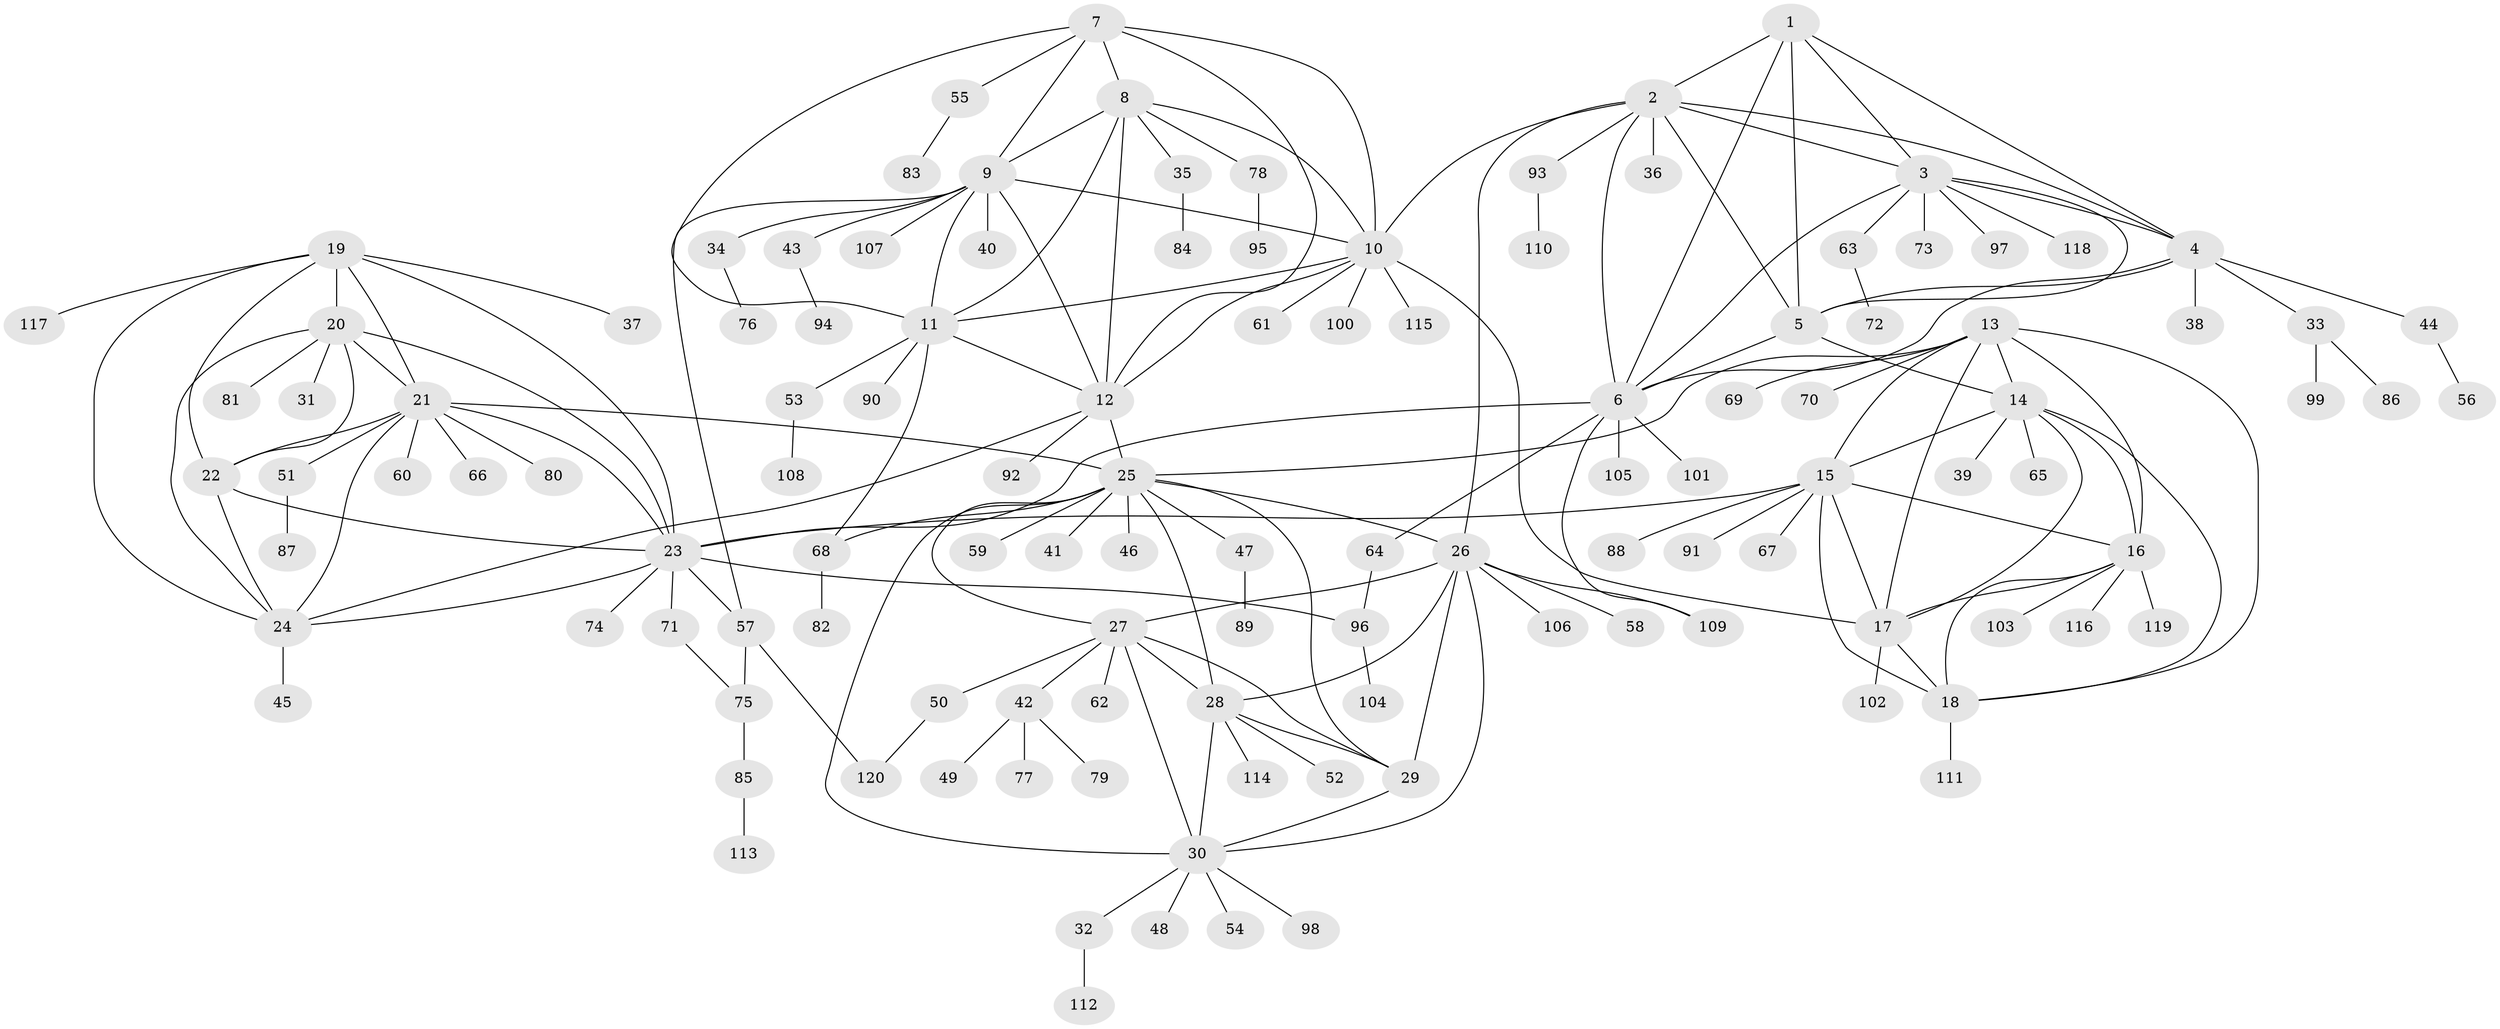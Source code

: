 // coarse degree distribution, {5: 0.033707865168539325, 16: 0.011235955056179775, 9: 0.056179775280898875, 8: 0.011235955056179775, 6: 0.07865168539325842, 10: 0.02247191011235955, 7: 0.0449438202247191, 4: 0.02247191011235955, 14: 0.011235955056179775, 1: 0.6179775280898876, 2: 0.056179775280898875, 3: 0.033707865168539325}
// Generated by graph-tools (version 1.1) at 2025/24/03/03/25 07:24:09]
// undirected, 120 vertices, 181 edges
graph export_dot {
graph [start="1"]
  node [color=gray90,style=filled];
  1;
  2;
  3;
  4;
  5;
  6;
  7;
  8;
  9;
  10;
  11;
  12;
  13;
  14;
  15;
  16;
  17;
  18;
  19;
  20;
  21;
  22;
  23;
  24;
  25;
  26;
  27;
  28;
  29;
  30;
  31;
  32;
  33;
  34;
  35;
  36;
  37;
  38;
  39;
  40;
  41;
  42;
  43;
  44;
  45;
  46;
  47;
  48;
  49;
  50;
  51;
  52;
  53;
  54;
  55;
  56;
  57;
  58;
  59;
  60;
  61;
  62;
  63;
  64;
  65;
  66;
  67;
  68;
  69;
  70;
  71;
  72;
  73;
  74;
  75;
  76;
  77;
  78;
  79;
  80;
  81;
  82;
  83;
  84;
  85;
  86;
  87;
  88;
  89;
  90;
  91;
  92;
  93;
  94;
  95;
  96;
  97;
  98;
  99;
  100;
  101;
  102;
  103;
  104;
  105;
  106;
  107;
  108;
  109;
  110;
  111;
  112;
  113;
  114;
  115;
  116;
  117;
  118;
  119;
  120;
  1 -- 2;
  1 -- 3;
  1 -- 4;
  1 -- 5;
  1 -- 6;
  2 -- 3;
  2 -- 4;
  2 -- 5;
  2 -- 6;
  2 -- 10;
  2 -- 26;
  2 -- 36;
  2 -- 93;
  3 -- 4;
  3 -- 5;
  3 -- 6;
  3 -- 63;
  3 -- 73;
  3 -- 97;
  3 -- 118;
  4 -- 5;
  4 -- 6;
  4 -- 33;
  4 -- 38;
  4 -- 44;
  5 -- 6;
  5 -- 14;
  6 -- 23;
  6 -- 64;
  6 -- 101;
  6 -- 105;
  6 -- 109;
  7 -- 8;
  7 -- 9;
  7 -- 10;
  7 -- 11;
  7 -- 12;
  7 -- 55;
  8 -- 9;
  8 -- 10;
  8 -- 11;
  8 -- 12;
  8 -- 35;
  8 -- 78;
  9 -- 10;
  9 -- 11;
  9 -- 12;
  9 -- 34;
  9 -- 40;
  9 -- 43;
  9 -- 57;
  9 -- 107;
  10 -- 11;
  10 -- 12;
  10 -- 17;
  10 -- 61;
  10 -- 100;
  10 -- 115;
  11 -- 12;
  11 -- 53;
  11 -- 68;
  11 -- 90;
  12 -- 24;
  12 -- 25;
  12 -- 92;
  13 -- 14;
  13 -- 15;
  13 -- 16;
  13 -- 17;
  13 -- 18;
  13 -- 25;
  13 -- 69;
  13 -- 70;
  14 -- 15;
  14 -- 16;
  14 -- 17;
  14 -- 18;
  14 -- 39;
  14 -- 65;
  15 -- 16;
  15 -- 17;
  15 -- 18;
  15 -- 23;
  15 -- 67;
  15 -- 88;
  15 -- 91;
  16 -- 17;
  16 -- 18;
  16 -- 103;
  16 -- 116;
  16 -- 119;
  17 -- 18;
  17 -- 102;
  18 -- 111;
  19 -- 20;
  19 -- 21;
  19 -- 22;
  19 -- 23;
  19 -- 24;
  19 -- 37;
  19 -- 117;
  20 -- 21;
  20 -- 22;
  20 -- 23;
  20 -- 24;
  20 -- 31;
  20 -- 81;
  21 -- 22;
  21 -- 23;
  21 -- 24;
  21 -- 25;
  21 -- 51;
  21 -- 60;
  21 -- 66;
  21 -- 80;
  22 -- 23;
  22 -- 24;
  23 -- 24;
  23 -- 57;
  23 -- 71;
  23 -- 74;
  23 -- 96;
  24 -- 45;
  25 -- 26;
  25 -- 27;
  25 -- 28;
  25 -- 29;
  25 -- 30;
  25 -- 41;
  25 -- 46;
  25 -- 47;
  25 -- 59;
  25 -- 68;
  26 -- 27;
  26 -- 28;
  26 -- 29;
  26 -- 30;
  26 -- 58;
  26 -- 106;
  26 -- 109;
  27 -- 28;
  27 -- 29;
  27 -- 30;
  27 -- 42;
  27 -- 50;
  27 -- 62;
  28 -- 29;
  28 -- 30;
  28 -- 52;
  28 -- 114;
  29 -- 30;
  30 -- 32;
  30 -- 48;
  30 -- 54;
  30 -- 98;
  32 -- 112;
  33 -- 86;
  33 -- 99;
  34 -- 76;
  35 -- 84;
  42 -- 49;
  42 -- 77;
  42 -- 79;
  43 -- 94;
  44 -- 56;
  47 -- 89;
  50 -- 120;
  51 -- 87;
  53 -- 108;
  55 -- 83;
  57 -- 75;
  57 -- 120;
  63 -- 72;
  64 -- 96;
  68 -- 82;
  71 -- 75;
  75 -- 85;
  78 -- 95;
  85 -- 113;
  93 -- 110;
  96 -- 104;
}
